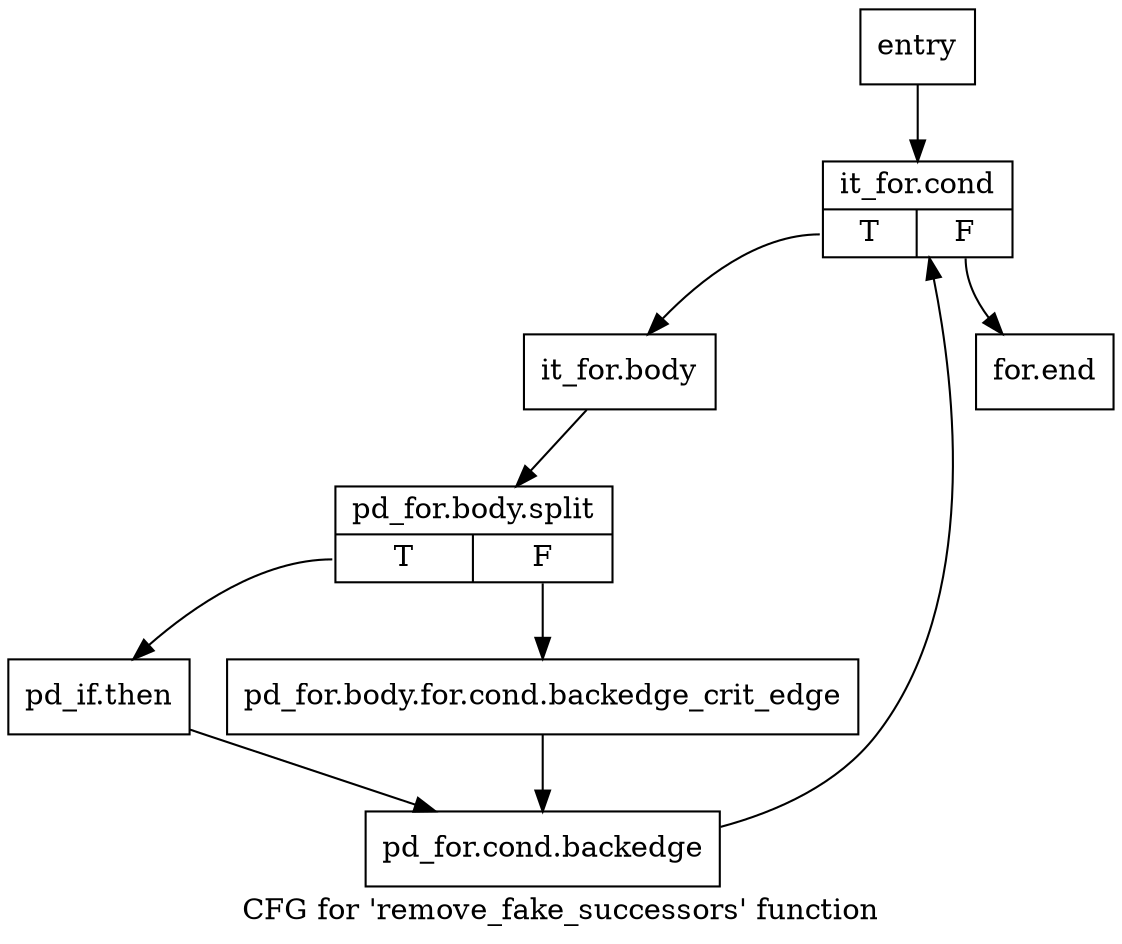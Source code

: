 digraph "CFG for 'remove_fake_successors' function" {
	label="CFG for 'remove_fake_successors' function";

	Node0x2fcb420 [shape=record,label="{entry}"];
	Node0x2fcb420 -> Node0x2fd1500;
	Node0x2fd1500 [shape=record,label="{it_for.cond|{<s0>T|<s1>F}}"];
	Node0x2fd1500:s0 -> Node0x2fd1550;
	Node0x2fd1500:s1 -> Node0x2fd1690;
	Node0x2fd1550 [shape=record,label="{it_for.body}"];
	Node0x2fd1550 -> Node0xc792b80;
	Node0xc792b80 [shape=record,label="{pd_for.body.split|{<s0>T|<s1>F}}"];
	Node0xc792b80:s0 -> Node0x2fd15f0;
	Node0xc792b80:s1 -> Node0x2fd15a0;
	Node0x2fd15a0 [shape=record,label="{pd_for.body.for.cond.backedge_crit_edge}"];
	Node0x2fd15a0 -> Node0x2fd1640;
	Node0x2fd15f0 [shape=record,label="{pd_if.then}"];
	Node0x2fd15f0 -> Node0x2fd1640;
	Node0x2fd1640 [shape=record,label="{pd_for.cond.backedge}"];
	Node0x2fd1640 -> Node0x2fd1500;
	Node0x2fd1690 [shape=record,label="{for.end}"];
}
